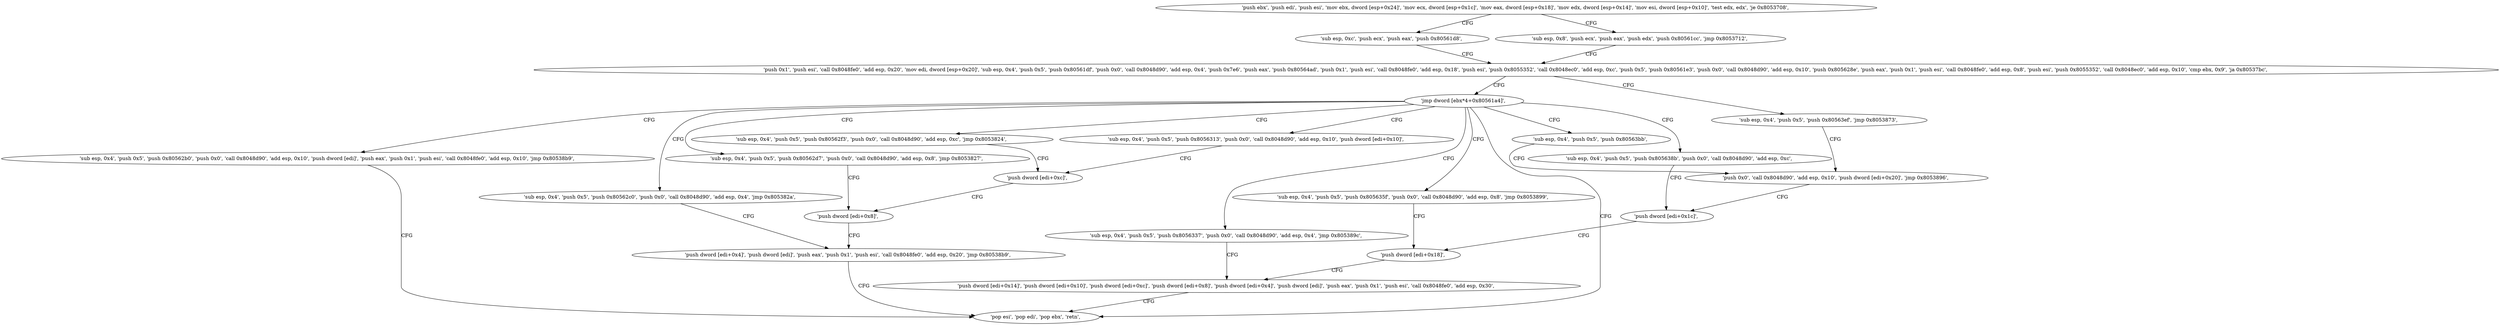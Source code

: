 digraph "func" {
"134559456" [label = "'push ebx', 'push edi', 'push esi', 'mov ebx, dword [esp+0x24]', 'mov ecx, dword [esp+0x1c]', 'mov eax, dword [esp+0x18]', 'mov edx, dword [esp+0x14]', 'mov esi, dword [esp+0x10]', 'test edx, edx', 'je 0x8053708', " ]
"134559496" [label = "'sub esp, 0xc', 'push ecx', 'push eax', 'push 0x80561d8', " ]
"134559483" [label = "'sub esp, 0x8', 'push ecx', 'push eax', 'push edx', 'push 0x80561cc', 'jmp 0x8053712', " ]
"134559506" [label = "'push 0x1', 'push esi', 'call 0x8048fe0', 'add esp, 0x20', 'mov edi, dword [esp+0x20]', 'sub esp, 0x4', 'push 0x5', 'push 0x80561df', 'push 0x0', 'call 0x8048d90', 'add esp, 0x4', 'push 0x7e6', 'push eax', 'push 0x80564ad', 'push 0x1', 'push esi', 'call 0x8048fe0', 'add esp, 0x18', 'push esi', 'push 0x8055352', 'call 0x8048ec0', 'add esp, 0xc', 'push 0x5', 'push 0x80561e3', 'push 0x0', 'call 0x8048d90', 'add esp, 0x10', 'push 0x805628e', 'push eax', 'push 0x1', 'push esi', 'call 0x8048fe0', 'add esp, 0x8', 'push esi', 'push 0x8055352', 'call 0x8048ec0', 'add esp, 0x10', 'cmp ebx, 0x9', 'ja 0x80537bc', " ]
"134559676" [label = "'sub esp, 0x4', 'push 0x5', 'push 0x80563ef', 'jmp 0x8053873', " ]
"134559859" [label = "'push 0x0', 'call 0x8048d90', 'add esp, 0x10', 'push dword [edi+0x20]', 'jmp 0x8053896', " ]
"134559630" [label = "'jmp dword [ebx*4+0x80561a4]', " ]
"134559637" [label = "'sub esp, 0x4', 'push 0x5', 'push 0x80562b0', 'push 0x0', 'call 0x8048d90', 'add esp, 0x10', 'push dword [edi]', 'push eax', 'push 0x1', 'push esi', 'call 0x8048fe0', 'add esp, 0x10', 'jmp 0x80538b9', " ]
"134559691" [label = "'sub esp, 0x4', 'push 0x5', 'push 0x80562c0', 'push 0x0', 'call 0x8048d90', 'add esp, 0x4', 'jmp 0x805382a', " ]
"134559713" [label = "'sub esp, 0x4', 'push 0x5', 'push 0x80562d7', 'push 0x0', 'call 0x8048d90', 'add esp, 0x8', 'jmp 0x8053827', " ]
"134559735" [label = "'sub esp, 0x4', 'push 0x5', 'push 0x80562f3', 'push 0x0', 'call 0x8048d90', 'add esp, 0xc', 'jmp 0x8053824', " ]
"134559757" [label = "'sub esp, 0x4', 'push 0x5', 'push 0x8056313', 'push 0x0', 'call 0x8048d90', 'add esp, 0x10', 'push dword [edi+0x10]', " ]
"134559805" [label = "'sub esp, 0x4', 'push 0x5', 'push 0x8056337', 'push 0x0', 'call 0x8048d90', 'add esp, 0x4', 'jmp 0x805389c', " ]
"134559827" [label = "'sub esp, 0x4', 'push 0x5', 'push 0x805635f', 'push 0x0', 'call 0x8048d90', 'add esp, 0x8', 'jmp 0x8053899', " ]
"134559849" [label = "'sub esp, 0x4', 'push 0x5', 'push 0x80563bb', " ]
"134559874" [label = "'sub esp, 0x4', 'push 0x5', 'push 0x805638b', 'push 0x0', 'call 0x8048d90', 'add esp, 0xc', " ]
"134559929" [label = "'pop esi', 'pop edi', 'pop ebx', 'retn', " ]
"134559894" [label = "'push dword [edi+0x1c]', " ]
"134559786" [label = "'push dword [edi+0x4]', 'push dword [edi]', 'push eax', 'push 0x1', 'push esi', 'call 0x8048fe0', 'add esp, 0x20', 'jmp 0x80538b9', " ]
"134559783" [label = "'push dword [edi+0x8]', " ]
"134559780" [label = "'push dword [edi+0xc]', " ]
"134559900" [label = "'push dword [edi+0x14]', 'push dword [edi+0x10]', 'push dword [edi+0xc]', 'push dword [edi+0x8]', 'push dword [edi+0x4]', 'push dword [edi]', 'push eax', 'push 0x1', 'push esi', 'call 0x8048fe0', 'add esp, 0x30', " ]
"134559897" [label = "'push dword [edi+0x18]', " ]
"134559456" -> "134559496" [ label = "CFG" ]
"134559456" -> "134559483" [ label = "CFG" ]
"134559496" -> "134559506" [ label = "CFG" ]
"134559483" -> "134559506" [ label = "CFG" ]
"134559506" -> "134559676" [ label = "CFG" ]
"134559506" -> "134559630" [ label = "CFG" ]
"134559676" -> "134559859" [ label = "CFG" ]
"134559859" -> "134559894" [ label = "CFG" ]
"134559630" -> "134559637" [ label = "CFG" ]
"134559630" -> "134559691" [ label = "CFG" ]
"134559630" -> "134559713" [ label = "CFG" ]
"134559630" -> "134559735" [ label = "CFG" ]
"134559630" -> "134559757" [ label = "CFG" ]
"134559630" -> "134559805" [ label = "CFG" ]
"134559630" -> "134559827" [ label = "CFG" ]
"134559630" -> "134559849" [ label = "CFG" ]
"134559630" -> "134559874" [ label = "CFG" ]
"134559630" -> "134559929" [ label = "CFG" ]
"134559637" -> "134559929" [ label = "CFG" ]
"134559691" -> "134559786" [ label = "CFG" ]
"134559713" -> "134559783" [ label = "CFG" ]
"134559735" -> "134559780" [ label = "CFG" ]
"134559757" -> "134559780" [ label = "CFG" ]
"134559805" -> "134559900" [ label = "CFG" ]
"134559827" -> "134559897" [ label = "CFG" ]
"134559849" -> "134559859" [ label = "CFG" ]
"134559874" -> "134559894" [ label = "CFG" ]
"134559894" -> "134559897" [ label = "CFG" ]
"134559786" -> "134559929" [ label = "CFG" ]
"134559783" -> "134559786" [ label = "CFG" ]
"134559780" -> "134559783" [ label = "CFG" ]
"134559900" -> "134559929" [ label = "CFG" ]
"134559897" -> "134559900" [ label = "CFG" ]
}
